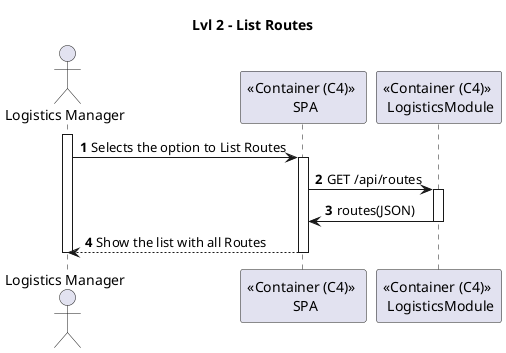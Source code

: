 @startuml US

title Lvl 2 - List Routes

autonumber

actor "Logistics Manager" as LM
participant "<< Container (C4) >> \n SPA" as S
participant "<< Container (C4) >> \n LogisticsModule" as LG


activate LM
LM -> S : Selects the option to List Routes
activate S

S -> LG : GET /api/routes
activate LG

LG -> S : routes(JSON)
deactivate LG

S --> LM : Show the list with all Routes
deactivate S
deactivate LM

@enduml